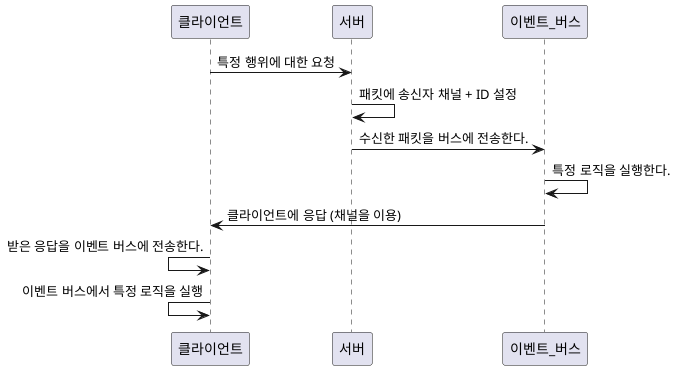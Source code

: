 @startuml
클라이언트 -> 서버 : 특정 행위에 대한 요청
서버 -> 서버: 패킷에 송신자 채널 + ID 설정
서버 -> 이벤트_버스 : 수신한 패킷을 버스에 전송한다.
이벤트_버스 -> 이벤트_버스 : 특정 로직을 실행한다.
클라이언트 <- 이벤트_버스 : 클라이언트에 응답 (채널을 이용)
클라이언트 <- 클라이언트 : 받은 응답을 이벤트 버스에 전송한다.
클라이언트 <- 클라이언트 : 이벤트 버스에서 특정 로직을 실행
@enduml